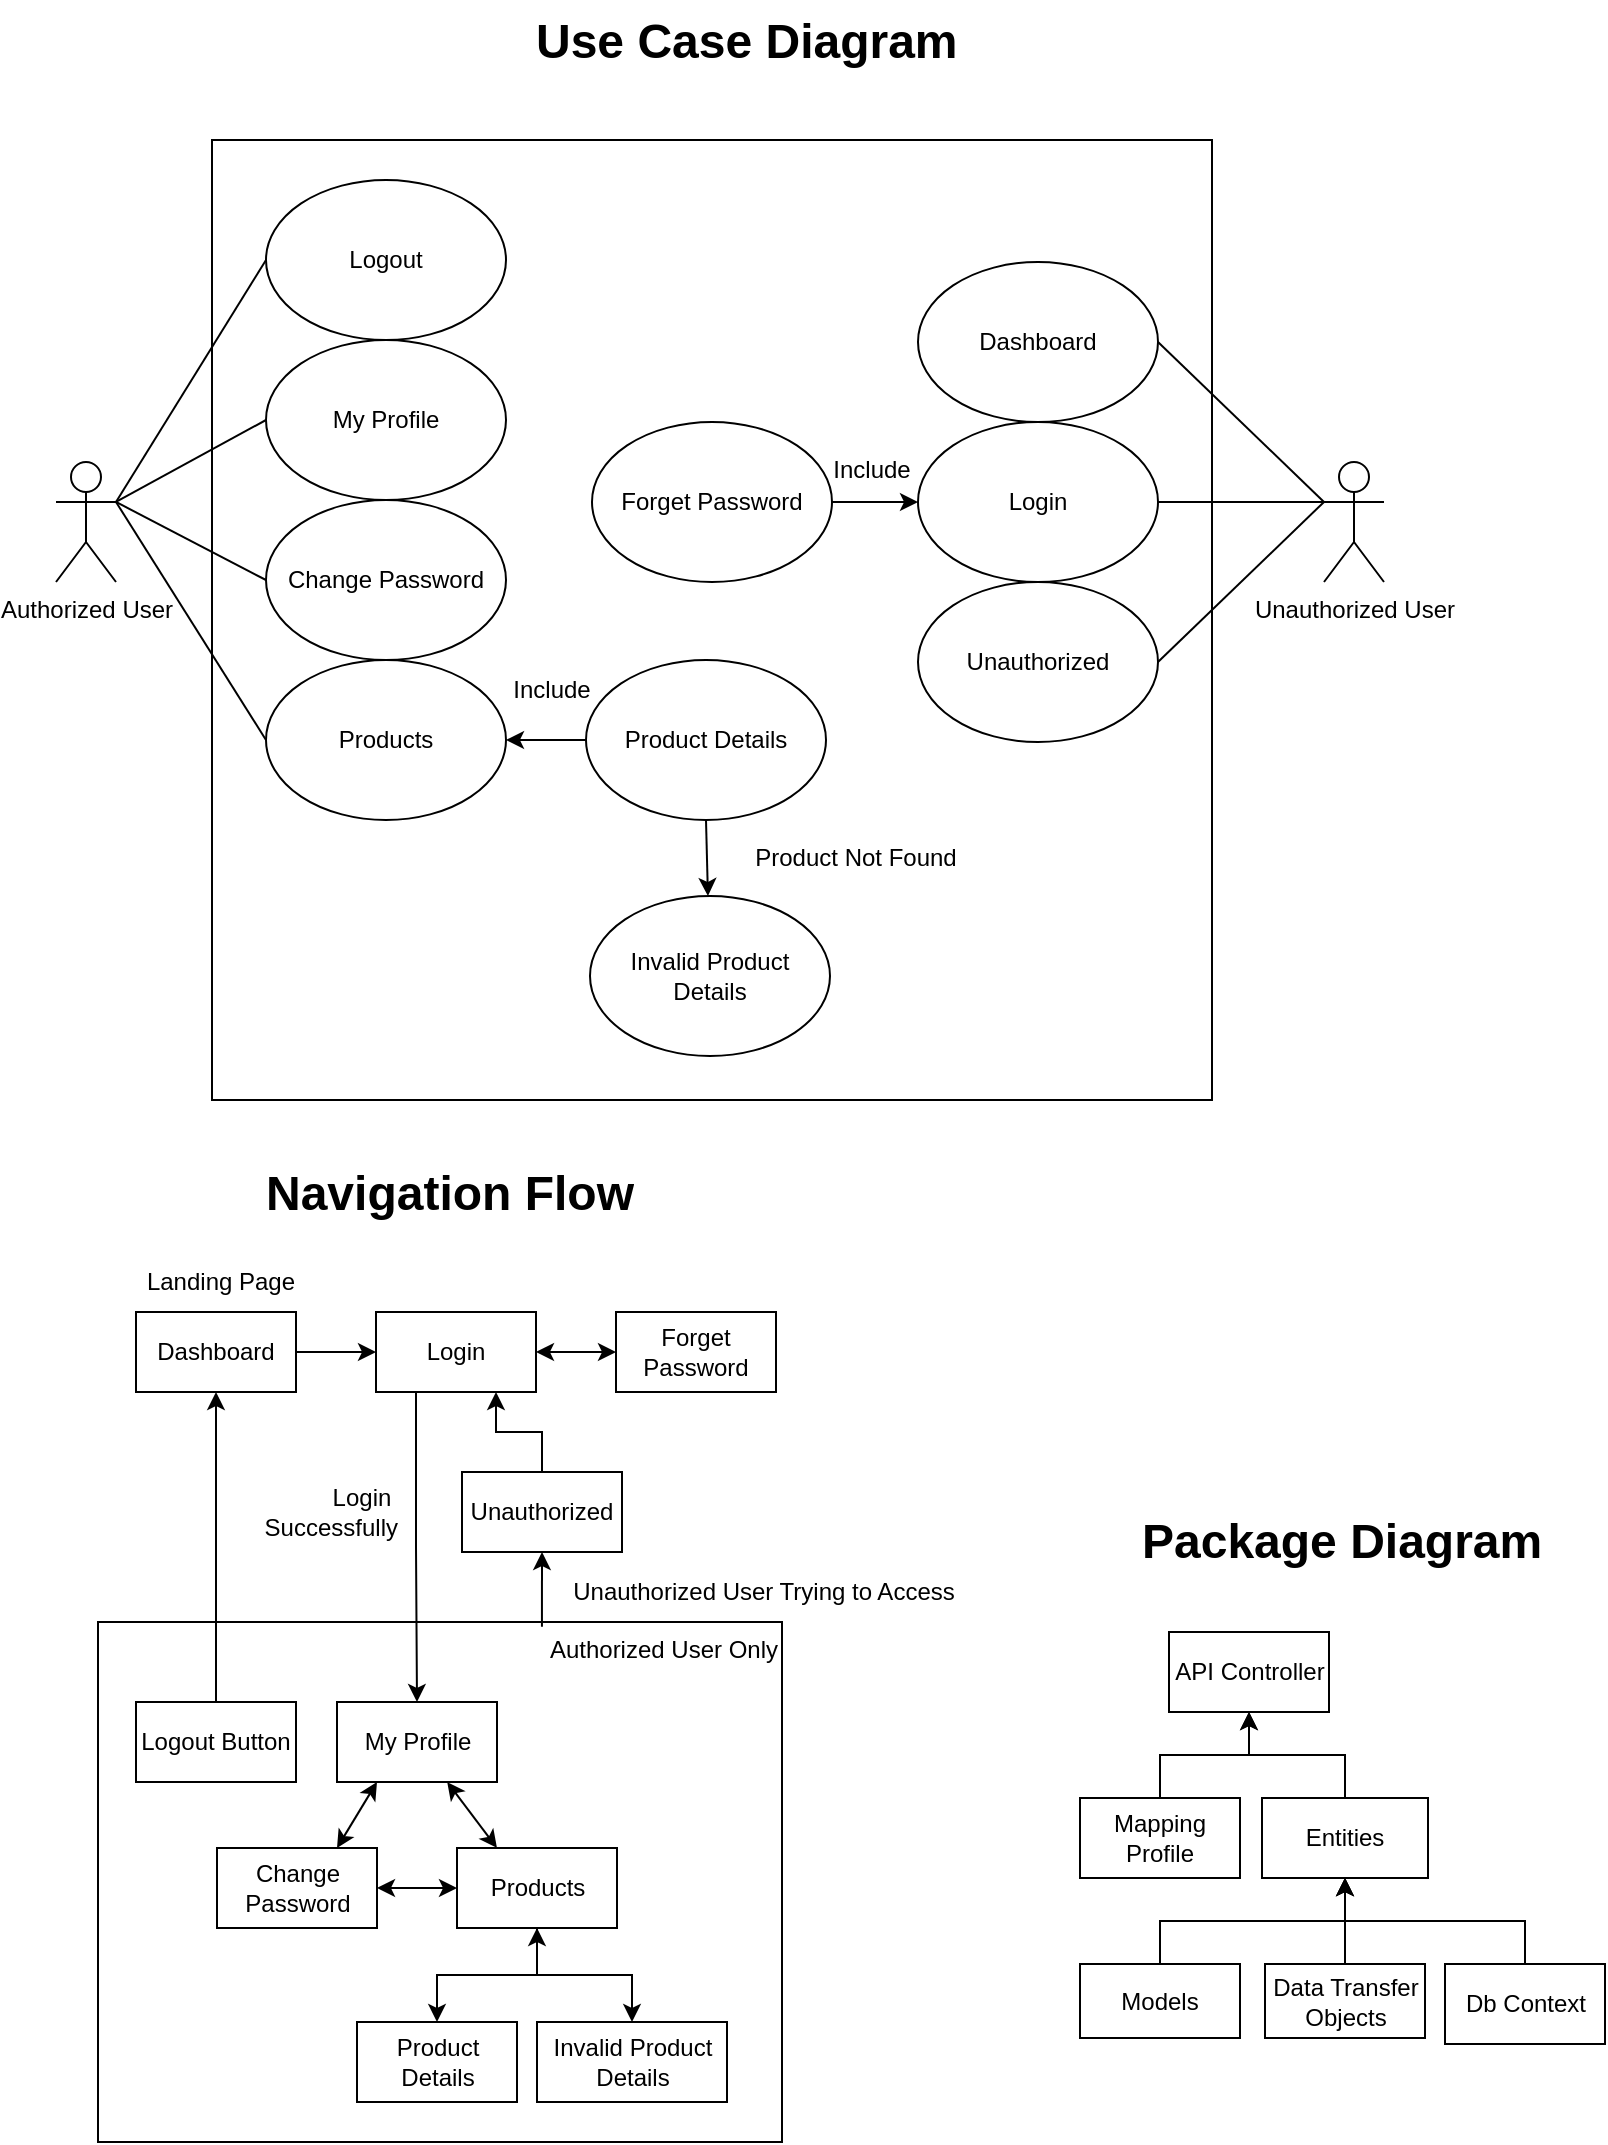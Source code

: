 <mxfile version="24.7.7">
  <diagram name="Page-1" id="6h4aRHLemwYXuyL-VMiY">
    <mxGraphModel dx="1312" dy="612" grid="0" gridSize="10" guides="1" tooltips="1" connect="1" arrows="1" fold="1" page="1" pageScale="1" pageWidth="850" pageHeight="1100" math="0" shadow="0">
      <root>
        <mxCell id="0" />
        <mxCell id="1" parent="0" />
        <mxCell id="as6Bhv_U-mF8oLlvsq7q-39" value="&lt;div&gt;Authorized User Only&lt;/div&gt;" style="rounded=0;whiteSpace=wrap;html=1;fillColor=none;align=right;verticalAlign=top;" parent="1" vertex="1">
          <mxGeometry x="59" y="822" width="342" height="260" as="geometry" />
        </mxCell>
        <mxCell id="as6Bhv_U-mF8oLlvsq7q-5" style="rounded=0;orthogonalLoop=1;jettySize=auto;html=1;exitX=0;exitY=0.333;exitDx=0;exitDy=0;exitPerimeter=0;endArrow=none;endFill=0;entryX=1;entryY=0.5;entryDx=0;entryDy=0;" parent="1" source="as6Bhv_U-mF8oLlvsq7q-1" target="as6Bhv_U-mF8oLlvsq7q-3" edge="1">
          <mxGeometry relative="1" as="geometry" />
        </mxCell>
        <mxCell id="as6Bhv_U-mF8oLlvsq7q-6" style="rounded=0;orthogonalLoop=1;jettySize=auto;html=1;exitX=0;exitY=0.333;exitDx=0;exitDy=0;exitPerimeter=0;endArrow=none;endFill=0;entryX=1;entryY=0.5;entryDx=0;entryDy=0;" parent="1" source="as6Bhv_U-mF8oLlvsq7q-1" target="as6Bhv_U-mF8oLlvsq7q-4" edge="1">
          <mxGeometry relative="1" as="geometry" />
        </mxCell>
        <mxCell id="as6Bhv_U-mF8oLlvsq7q-1" value="Unauthorized User" style="shape=umlActor;verticalLabelPosition=bottom;verticalAlign=top;html=1;outlineConnect=0;" parent="1" vertex="1">
          <mxGeometry x="672" y="242" width="30" height="60" as="geometry" />
        </mxCell>
        <mxCell id="as6Bhv_U-mF8oLlvsq7q-2" value="Authorized User" style="shape=umlActor;verticalLabelPosition=bottom;verticalAlign=top;html=1;outlineConnect=0;" parent="1" vertex="1">
          <mxGeometry x="38" y="242" width="30" height="60" as="geometry" />
        </mxCell>
        <mxCell id="as6Bhv_U-mF8oLlvsq7q-3" value="Dashboard" style="ellipse;whiteSpace=wrap;html=1;" parent="1" vertex="1">
          <mxGeometry x="469" y="142" width="120" height="80" as="geometry" />
        </mxCell>
        <mxCell id="as6Bhv_U-mF8oLlvsq7q-4" value="Login" style="ellipse;whiteSpace=wrap;html=1;" parent="1" vertex="1">
          <mxGeometry x="469" y="222" width="120" height="80" as="geometry" />
        </mxCell>
        <mxCell id="as6Bhv_U-mF8oLlvsq7q-7" value="Logout" style="ellipse;whiteSpace=wrap;html=1;" parent="1" vertex="1">
          <mxGeometry x="143" y="101" width="120" height="80" as="geometry" />
        </mxCell>
        <mxCell id="as6Bhv_U-mF8oLlvsq7q-57" style="rounded=0;orthogonalLoop=1;jettySize=auto;html=1;exitX=1;exitY=0.5;exitDx=0;exitDy=0;entryX=0;entryY=0.5;entryDx=0;entryDy=0;" parent="1" source="as6Bhv_U-mF8oLlvsq7q-8" target="as6Bhv_U-mF8oLlvsq7q-4" edge="1">
          <mxGeometry relative="1" as="geometry" />
        </mxCell>
        <mxCell id="as6Bhv_U-mF8oLlvsq7q-8" value="Forget Password" style="ellipse;whiteSpace=wrap;html=1;" parent="1" vertex="1">
          <mxGeometry x="306" y="222" width="120" height="80" as="geometry" />
        </mxCell>
        <mxCell id="as6Bhv_U-mF8oLlvsq7q-10" value="Unauthorized" style="ellipse;whiteSpace=wrap;html=1;" parent="1" vertex="1">
          <mxGeometry x="469" y="302" width="120" height="80" as="geometry" />
        </mxCell>
        <mxCell id="as6Bhv_U-mF8oLlvsq7q-11" style="rounded=0;orthogonalLoop=1;jettySize=auto;html=1;exitX=0;exitY=0.333;exitDx=0;exitDy=0;exitPerimeter=0;endArrow=none;endFill=0;entryX=1;entryY=0.5;entryDx=0;entryDy=0;" parent="1" source="as6Bhv_U-mF8oLlvsq7q-1" target="as6Bhv_U-mF8oLlvsq7q-10" edge="1">
          <mxGeometry relative="1" as="geometry">
            <mxPoint x="129" y="312" as="sourcePoint" />
            <mxPoint x="489" y="329" as="targetPoint" />
          </mxGeometry>
        </mxCell>
        <mxCell id="as6Bhv_U-mF8oLlvsq7q-12" style="rounded=0;orthogonalLoop=1;jettySize=auto;html=1;exitX=1;exitY=0.333;exitDx=0;exitDy=0;exitPerimeter=0;endArrow=none;endFill=0;entryX=0;entryY=0.5;entryDx=0;entryDy=0;" parent="1" source="as6Bhv_U-mF8oLlvsq7q-2" target="as6Bhv_U-mF8oLlvsq7q-7" edge="1">
          <mxGeometry relative="1" as="geometry">
            <mxPoint x="3" y="-59" as="sourcePoint" />
            <mxPoint x="357" y="36" as="targetPoint" />
          </mxGeometry>
        </mxCell>
        <mxCell id="as6Bhv_U-mF8oLlvsq7q-13" value="My Profile" style="ellipse;whiteSpace=wrap;html=1;" parent="1" vertex="1">
          <mxGeometry x="143" y="181" width="120" height="80" as="geometry" />
        </mxCell>
        <mxCell id="as6Bhv_U-mF8oLlvsq7q-14" value="Change Password" style="ellipse;whiteSpace=wrap;html=1;" parent="1" vertex="1">
          <mxGeometry x="143" y="261" width="120" height="80" as="geometry" />
        </mxCell>
        <mxCell id="as6Bhv_U-mF8oLlvsq7q-15" value="Products" style="ellipse;whiteSpace=wrap;html=1;" parent="1" vertex="1">
          <mxGeometry x="143" y="341" width="120" height="80" as="geometry" />
        </mxCell>
        <mxCell id="as6Bhv_U-mF8oLlvsq7q-59" style="rounded=0;orthogonalLoop=1;jettySize=auto;html=1;exitX=0;exitY=0.5;exitDx=0;exitDy=0;entryX=1;entryY=0.5;entryDx=0;entryDy=0;" parent="1" source="as6Bhv_U-mF8oLlvsq7q-16" target="as6Bhv_U-mF8oLlvsq7q-15" edge="1">
          <mxGeometry relative="1" as="geometry" />
        </mxCell>
        <mxCell id="as6Bhv_U-mF8oLlvsq7q-60" style="rounded=0;orthogonalLoop=1;jettySize=auto;html=1;exitX=0.5;exitY=1;exitDx=0;exitDy=0;" parent="1" source="as6Bhv_U-mF8oLlvsq7q-16" target="as6Bhv_U-mF8oLlvsq7q-17" edge="1">
          <mxGeometry relative="1" as="geometry" />
        </mxCell>
        <mxCell id="as6Bhv_U-mF8oLlvsq7q-16" value="Product Details" style="ellipse;whiteSpace=wrap;html=1;" parent="1" vertex="1">
          <mxGeometry x="303" y="341" width="120" height="80" as="geometry" />
        </mxCell>
        <mxCell id="as6Bhv_U-mF8oLlvsq7q-17" value="Invalid Product Details" style="ellipse;whiteSpace=wrap;html=1;" parent="1" vertex="1">
          <mxGeometry x="305" y="459" width="120" height="80" as="geometry" />
        </mxCell>
        <mxCell id="as6Bhv_U-mF8oLlvsq7q-18" style="rounded=0;orthogonalLoop=1;jettySize=auto;html=1;exitX=1;exitY=0.333;exitDx=0;exitDy=0;exitPerimeter=0;endArrow=none;endFill=0;entryX=0;entryY=0.5;entryDx=0;entryDy=0;" parent="1" source="as6Bhv_U-mF8oLlvsq7q-2" target="as6Bhv_U-mF8oLlvsq7q-13" edge="1">
          <mxGeometry relative="1" as="geometry">
            <mxPoint x="3" y="51" as="sourcePoint" />
            <mxPoint x="156" y="88" as="targetPoint" />
          </mxGeometry>
        </mxCell>
        <mxCell id="as6Bhv_U-mF8oLlvsq7q-19" style="rounded=0;orthogonalLoop=1;jettySize=auto;html=1;exitX=1;exitY=0.333;exitDx=0;exitDy=0;exitPerimeter=0;endArrow=none;endFill=0;entryX=0;entryY=0.5;entryDx=0;entryDy=0;" parent="1" source="as6Bhv_U-mF8oLlvsq7q-2" target="as6Bhv_U-mF8oLlvsq7q-14" edge="1">
          <mxGeometry relative="1" as="geometry">
            <mxPoint x="13" y="61" as="sourcePoint" />
            <mxPoint x="166" y="98" as="targetPoint" />
          </mxGeometry>
        </mxCell>
        <mxCell id="as6Bhv_U-mF8oLlvsq7q-20" style="rounded=0;orthogonalLoop=1;jettySize=auto;html=1;exitX=1;exitY=0.333;exitDx=0;exitDy=0;exitPerimeter=0;endArrow=none;endFill=0;entryX=0;entryY=0.5;entryDx=0;entryDy=0;" parent="1" source="as6Bhv_U-mF8oLlvsq7q-2" target="as6Bhv_U-mF8oLlvsq7q-15" edge="1">
          <mxGeometry relative="1" as="geometry">
            <mxPoint x="23" y="71" as="sourcePoint" />
            <mxPoint x="176" y="108" as="targetPoint" />
          </mxGeometry>
        </mxCell>
        <mxCell id="as6Bhv_U-mF8oLlvsq7q-25" value="&lt;h1 style=&quot;margin-top: 0px;&quot;&gt;Use Case Diagram&lt;/h1&gt;" style="text;html=1;whiteSpace=wrap;overflow=hidden;rounded=0;" parent="1" vertex="1">
          <mxGeometry x="276" y="11" width="224" height="44" as="geometry" />
        </mxCell>
        <mxCell id="as6Bhv_U-mF8oLlvsq7q-26" value="Dashboard" style="rounded=0;whiteSpace=wrap;html=1;" parent="1" vertex="1">
          <mxGeometry x="78" y="667" width="80" height="40" as="geometry" />
        </mxCell>
        <mxCell id="as6Bhv_U-mF8oLlvsq7q-33" style="edgeStyle=orthogonalEdgeStyle;rounded=0;orthogonalLoop=1;jettySize=auto;html=1;exitX=0.25;exitY=1;exitDx=0;exitDy=0;entryX=0.5;entryY=0;entryDx=0;entryDy=0;" parent="1" source="as6Bhv_U-mF8oLlvsq7q-27" target="as6Bhv_U-mF8oLlvsq7q-32" edge="1">
          <mxGeometry relative="1" as="geometry" />
        </mxCell>
        <mxCell id="as6Bhv_U-mF8oLlvsq7q-27" value="Login" style="rounded=0;whiteSpace=wrap;html=1;" parent="1" vertex="1">
          <mxGeometry x="198" y="667" width="80" height="40" as="geometry" />
        </mxCell>
        <mxCell id="as6Bhv_U-mF8oLlvsq7q-28" value="Forget Password" style="rounded=0;whiteSpace=wrap;html=1;" parent="1" vertex="1">
          <mxGeometry x="318" y="667" width="80" height="40" as="geometry" />
        </mxCell>
        <mxCell id="YIAmcWH7yxHLLpGST_WR-5" style="edgeStyle=orthogonalEdgeStyle;rounded=0;orthogonalLoop=1;jettySize=auto;html=1;exitX=0.5;exitY=0;exitDx=0;exitDy=0;entryX=0.75;entryY=1;entryDx=0;entryDy=0;" edge="1" parent="1" source="as6Bhv_U-mF8oLlvsq7q-29" target="as6Bhv_U-mF8oLlvsq7q-27">
          <mxGeometry relative="1" as="geometry" />
        </mxCell>
        <mxCell id="as6Bhv_U-mF8oLlvsq7q-29" value="Unauthorized" style="rounded=0;whiteSpace=wrap;html=1;" parent="1" vertex="1">
          <mxGeometry x="241" y="747" width="80" height="40" as="geometry" />
        </mxCell>
        <mxCell id="as6Bhv_U-mF8oLlvsq7q-30" value="" style="endArrow=classic;html=1;rounded=0;exitX=1;exitY=0.5;exitDx=0;exitDy=0;entryX=0;entryY=0.5;entryDx=0;entryDy=0;" parent="1" source="as6Bhv_U-mF8oLlvsq7q-26" target="as6Bhv_U-mF8oLlvsq7q-27" edge="1">
          <mxGeometry width="50" height="50" relative="1" as="geometry">
            <mxPoint x="408" y="637" as="sourcePoint" />
            <mxPoint x="458" y="587" as="targetPoint" />
          </mxGeometry>
        </mxCell>
        <mxCell id="as6Bhv_U-mF8oLlvsq7q-31" value="" style="endArrow=classic;startArrow=classic;html=1;rounded=0;exitX=1;exitY=0.5;exitDx=0;exitDy=0;entryX=0;entryY=0.5;entryDx=0;entryDy=0;" parent="1" source="as6Bhv_U-mF8oLlvsq7q-27" target="as6Bhv_U-mF8oLlvsq7q-28" edge="1">
          <mxGeometry width="50" height="50" relative="1" as="geometry">
            <mxPoint x="408" y="637" as="sourcePoint" />
            <mxPoint x="458" y="587" as="targetPoint" />
          </mxGeometry>
        </mxCell>
        <mxCell id="as6Bhv_U-mF8oLlvsq7q-32" value="My Profile" style="rounded=0;whiteSpace=wrap;html=1;" parent="1" vertex="1">
          <mxGeometry x="178.5" y="862" width="80" height="40" as="geometry" />
        </mxCell>
        <mxCell id="as6Bhv_U-mF8oLlvsq7q-34" value="Change Password" style="rounded=0;whiteSpace=wrap;html=1;" parent="1" vertex="1">
          <mxGeometry x="118.5" y="935" width="80" height="40" as="geometry" />
        </mxCell>
        <mxCell id="as6Bhv_U-mF8oLlvsq7q-35" value="" style="endArrow=classic;startArrow=classic;html=1;rounded=0;exitX=0.25;exitY=1;exitDx=0;exitDy=0;entryX=0.75;entryY=0;entryDx=0;entryDy=0;" parent="1" source="as6Bhv_U-mF8oLlvsq7q-32" target="as6Bhv_U-mF8oLlvsq7q-34" edge="1">
          <mxGeometry width="50" height="50" relative="1" as="geometry">
            <mxPoint x="336.5" y="772" as="sourcePoint" />
            <mxPoint x="386.5" y="722" as="targetPoint" />
          </mxGeometry>
        </mxCell>
        <mxCell id="as6Bhv_U-mF8oLlvsq7q-36" value="Products" style="rounded=0;whiteSpace=wrap;html=1;" parent="1" vertex="1">
          <mxGeometry x="238.5" y="935" width="80" height="40" as="geometry" />
        </mxCell>
        <mxCell id="as6Bhv_U-mF8oLlvsq7q-37" value="" style="endArrow=classic;startArrow=classic;html=1;rounded=0;entryX=0;entryY=0.5;entryDx=0;entryDy=0;exitX=1;exitY=0.5;exitDx=0;exitDy=0;" parent="1" source="as6Bhv_U-mF8oLlvsq7q-34" target="as6Bhv_U-mF8oLlvsq7q-36" edge="1">
          <mxGeometry width="50" height="50" relative="1" as="geometry">
            <mxPoint x="336.5" y="742" as="sourcePoint" />
            <mxPoint x="386.5" y="692" as="targetPoint" />
          </mxGeometry>
        </mxCell>
        <mxCell id="as6Bhv_U-mF8oLlvsq7q-41" value="Product Details" style="rounded=0;whiteSpace=wrap;html=1;" parent="1" vertex="1">
          <mxGeometry x="188.5" y="1022" width="80" height="40" as="geometry" />
        </mxCell>
        <mxCell id="as6Bhv_U-mF8oLlvsq7q-42" value="Invalid Product Details" style="rounded=0;whiteSpace=wrap;html=1;" parent="1" vertex="1">
          <mxGeometry x="278.5" y="1022" width="95" height="40" as="geometry" />
        </mxCell>
        <mxCell id="as6Bhv_U-mF8oLlvsq7q-43" value="" style="endArrow=classic;startArrow=classic;html=1;rounded=0;entryX=0.5;entryY=1;entryDx=0;entryDy=0;exitX=0.5;exitY=0;exitDx=0;exitDy=0;edgeStyle=orthogonalEdgeStyle;" parent="1" source="as6Bhv_U-mF8oLlvsq7q-41" target="as6Bhv_U-mF8oLlvsq7q-36" edge="1">
          <mxGeometry width="50" height="50" relative="1" as="geometry">
            <mxPoint x="306.5" y="732" as="sourcePoint" />
            <mxPoint x="356.5" y="682" as="targetPoint" />
          </mxGeometry>
        </mxCell>
        <mxCell id="as6Bhv_U-mF8oLlvsq7q-44" value="" style="endArrow=classic;html=1;rounded=0;entryX=0.5;entryY=0;entryDx=0;entryDy=0;exitX=0.5;exitY=1;exitDx=0;exitDy=0;edgeStyle=orthogonalEdgeStyle;" parent="1" source="as6Bhv_U-mF8oLlvsq7q-36" target="as6Bhv_U-mF8oLlvsq7q-42" edge="1">
          <mxGeometry width="50" height="50" relative="1" as="geometry">
            <mxPoint x="306.5" y="732" as="sourcePoint" />
            <mxPoint x="356.5" y="682" as="targetPoint" />
          </mxGeometry>
        </mxCell>
        <mxCell id="as6Bhv_U-mF8oLlvsq7q-53" value="Login&amp;nbsp;&lt;div&gt;&lt;span style=&quot;background-color: initial;&quot;&gt;Successfully&lt;/span&gt;&lt;/div&gt;" style="text;html=1;align=right;verticalAlign=middle;whiteSpace=wrap;rounded=0;fillColor=default;" parent="1" vertex="1">
          <mxGeometry x="141" y="752" width="70" height="30" as="geometry" />
        </mxCell>
        <mxCell id="as6Bhv_U-mF8oLlvsq7q-56" value="&lt;h1 style=&quot;margin-top: 0px;&quot;&gt;Navigation Flow&lt;/h1&gt;" style="text;html=1;whiteSpace=wrap;overflow=hidden;rounded=0;" parent="1" vertex="1">
          <mxGeometry x="141" y="587" width="187" height="44" as="geometry" />
        </mxCell>
        <mxCell id="as6Bhv_U-mF8oLlvsq7q-61" value="Product Not Found" style="text;html=1;align=center;verticalAlign=middle;whiteSpace=wrap;rounded=0;" parent="1" vertex="1">
          <mxGeometry x="380" y="425" width="116" height="30" as="geometry" />
        </mxCell>
        <mxCell id="as6Bhv_U-mF8oLlvsq7q-65" value="Include" style="text;html=1;align=center;verticalAlign=middle;whiteSpace=wrap;rounded=0;" parent="1" vertex="1">
          <mxGeometry x="416" y="231" width="60" height="30" as="geometry" />
        </mxCell>
        <mxCell id="as6Bhv_U-mF8oLlvsq7q-66" value="Include" style="text;html=1;align=center;verticalAlign=middle;whiteSpace=wrap;rounded=0;" parent="1" vertex="1">
          <mxGeometry x="256" y="341" width="60" height="30" as="geometry" />
        </mxCell>
        <mxCell id="as6Bhv_U-mF8oLlvsq7q-67" value="" style="rounded=0;whiteSpace=wrap;html=1;fillColor=none;" parent="1" vertex="1">
          <mxGeometry x="116" y="81" width="500" height="480" as="geometry" />
        </mxCell>
        <mxCell id="gtmcrclWsPZU6SZJLI6x-1" value="Landing Page" style="text;html=1;align=center;verticalAlign=middle;whiteSpace=wrap;rounded=0;" parent="1" vertex="1">
          <mxGeometry x="78" y="637" width="85" height="30" as="geometry" />
        </mxCell>
        <mxCell id="gtmcrclWsPZU6SZJLI6x-2" value="" style="endArrow=classic;startArrow=classic;html=1;rounded=0;entryX=0.25;entryY=0;entryDx=0;entryDy=0;" parent="1" source="as6Bhv_U-mF8oLlvsq7q-32" target="as6Bhv_U-mF8oLlvsq7q-36" edge="1">
          <mxGeometry width="50" height="50" relative="1" as="geometry">
            <mxPoint x="171.5" y="932" as="sourcePoint" />
            <mxPoint x="221.5" y="882" as="targetPoint" />
          </mxGeometry>
        </mxCell>
        <mxCell id="gtmcrclWsPZU6SZJLI6x-7" value="Unauthorized User Trying to Access" style="text;html=1;align=center;verticalAlign=middle;whiteSpace=wrap;rounded=0;" parent="1" vertex="1">
          <mxGeometry x="287" y="792" width="210" height="30" as="geometry" />
        </mxCell>
        <mxCell id="qlI3QJSRjc4aF7dmRZrX-1" value="API Controller" style="rounded=0;whiteSpace=wrap;html=1;" parent="1" vertex="1">
          <mxGeometry x="594.5" y="827" width="80" height="40" as="geometry" />
        </mxCell>
        <mxCell id="qlI3QJSRjc4aF7dmRZrX-16" style="edgeStyle=orthogonalEdgeStyle;rounded=0;orthogonalLoop=1;jettySize=auto;html=1;exitX=0.5;exitY=0;exitDx=0;exitDy=0;entryX=0.5;entryY=1;entryDx=0;entryDy=0;" parent="1" source="qlI3QJSRjc4aF7dmRZrX-3" target="qlI3QJSRjc4aF7dmRZrX-4" edge="1">
          <mxGeometry relative="1" as="geometry" />
        </mxCell>
        <mxCell id="qlI3QJSRjc4aF7dmRZrX-3" value="Db Context" style="rounded=0;whiteSpace=wrap;html=1;" parent="1" vertex="1">
          <mxGeometry x="732.5" y="993" width="80" height="40" as="geometry" />
        </mxCell>
        <mxCell id="Uaf4c7BMgzaY-VPKB1kA-1" style="edgeStyle=orthogonalEdgeStyle;rounded=0;orthogonalLoop=1;jettySize=auto;html=1;exitX=0.5;exitY=0;exitDx=0;exitDy=0;entryX=0.5;entryY=1;entryDx=0;entryDy=0;" parent="1" source="qlI3QJSRjc4aF7dmRZrX-4" target="qlI3QJSRjc4aF7dmRZrX-1" edge="1">
          <mxGeometry relative="1" as="geometry" />
        </mxCell>
        <mxCell id="qlI3QJSRjc4aF7dmRZrX-4" value="Entities" style="rounded=0;whiteSpace=wrap;html=1;" parent="1" vertex="1">
          <mxGeometry x="641" y="910" width="83" height="40" as="geometry" />
        </mxCell>
        <mxCell id="qlI3QJSRjc4aF7dmRZrX-7" style="edgeStyle=orthogonalEdgeStyle;rounded=0;orthogonalLoop=1;jettySize=auto;html=1;exitX=0.5;exitY=0;exitDx=0;exitDy=0;" parent="1" source="qlI3QJSRjc4aF7dmRZrX-5" target="qlI3QJSRjc4aF7dmRZrX-4" edge="1">
          <mxGeometry relative="1" as="geometry" />
        </mxCell>
        <mxCell id="qlI3QJSRjc4aF7dmRZrX-5" value="Models" style="rounded=0;whiteSpace=wrap;html=1;" parent="1" vertex="1">
          <mxGeometry x="550" y="993" width="80" height="37" as="geometry" />
        </mxCell>
        <mxCell id="qlI3QJSRjc4aF7dmRZrX-8" style="edgeStyle=orthogonalEdgeStyle;rounded=0;orthogonalLoop=1;jettySize=auto;html=1;exitX=0.5;exitY=0;exitDx=0;exitDy=0;" parent="1" source="qlI3QJSRjc4aF7dmRZrX-6" target="qlI3QJSRjc4aF7dmRZrX-4" edge="1">
          <mxGeometry relative="1" as="geometry" />
        </mxCell>
        <mxCell id="qlI3QJSRjc4aF7dmRZrX-6" value="Data Transfer Objects" style="rounded=0;whiteSpace=wrap;html=1;" parent="1" vertex="1">
          <mxGeometry x="642.5" y="993" width="80" height="37" as="geometry" />
        </mxCell>
        <mxCell id="qlI3QJSRjc4aF7dmRZrX-18" style="edgeStyle=orthogonalEdgeStyle;rounded=0;orthogonalLoop=1;jettySize=auto;html=1;exitX=0.5;exitY=0;exitDx=0;exitDy=0;" parent="1" source="qlI3QJSRjc4aF7dmRZrX-17" target="qlI3QJSRjc4aF7dmRZrX-1" edge="1">
          <mxGeometry relative="1" as="geometry" />
        </mxCell>
        <mxCell id="qlI3QJSRjc4aF7dmRZrX-17" value="Mapping Profile" style="rounded=0;whiteSpace=wrap;html=1;" parent="1" vertex="1">
          <mxGeometry x="550" y="910" width="80" height="40" as="geometry" />
        </mxCell>
        <mxCell id="qlI3QJSRjc4aF7dmRZrX-24" value="&lt;h1 style=&quot;margin-top: 0px;&quot;&gt;Package Diagram&lt;/h1&gt;" style="text;html=1;whiteSpace=wrap;overflow=hidden;rounded=0;" parent="1" vertex="1">
          <mxGeometry x="578.5" y="761" width="208" height="44" as="geometry" />
        </mxCell>
        <mxCell id="YIAmcWH7yxHLLpGST_WR-3" style="edgeStyle=orthogonalEdgeStyle;rounded=0;orthogonalLoop=1;jettySize=auto;html=1;exitX=0.5;exitY=0;exitDx=0;exitDy=0;" edge="1" parent="1" source="YIAmcWH7yxHLLpGST_WR-2" target="as6Bhv_U-mF8oLlvsq7q-26">
          <mxGeometry relative="1" as="geometry" />
        </mxCell>
        <mxCell id="YIAmcWH7yxHLLpGST_WR-2" value="Logout Button" style="rounded=0;whiteSpace=wrap;html=1;" vertex="1" parent="1">
          <mxGeometry x="78" y="862" width="80" height="40" as="geometry" />
        </mxCell>
        <mxCell id="YIAmcWH7yxHLLpGST_WR-4" style="edgeStyle=orthogonalEdgeStyle;rounded=0;orthogonalLoop=1;jettySize=auto;html=1;exitX=0.5;exitY=1;exitDx=0;exitDy=0;entryX=0.649;entryY=0.009;entryDx=0;entryDy=0;entryPerimeter=0;startArrow=classic;startFill=1;endArrow=none;endFill=0;" edge="1" parent="1" source="as6Bhv_U-mF8oLlvsq7q-29" target="as6Bhv_U-mF8oLlvsq7q-39">
          <mxGeometry relative="1" as="geometry" />
        </mxCell>
      </root>
    </mxGraphModel>
  </diagram>
</mxfile>
